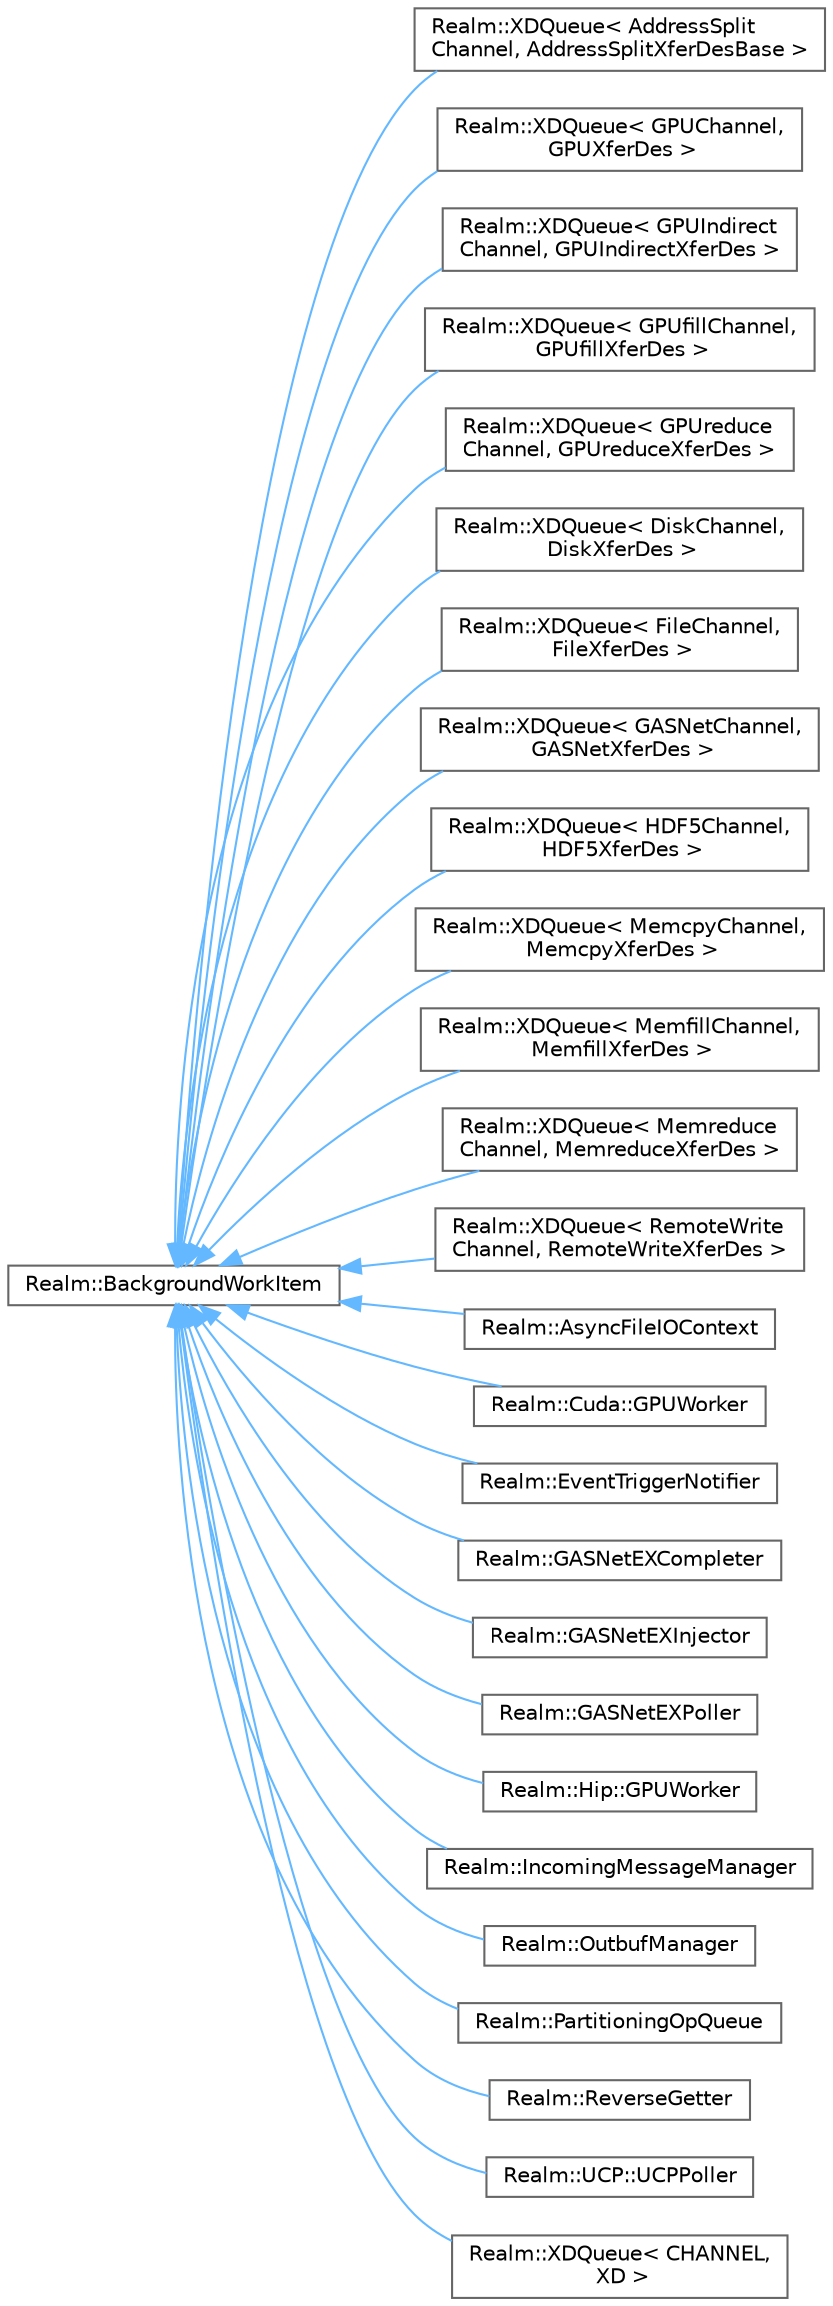 digraph "Graphical Class Hierarchy"
{
 // LATEX_PDF_SIZE
  bgcolor="transparent";
  edge [fontname=Helvetica,fontsize=10,labelfontname=Helvetica,labelfontsize=10];
  node [fontname=Helvetica,fontsize=10,shape=box,height=0.2,width=0.4];
  rankdir="LR";
  Node0 [id="Node000000",label="Realm::BackgroundWorkItem",height=0.2,width=0.4,color="grey40", fillcolor="white", style="filled",URL="$classRealm_1_1BackgroundWorkItem.html",tooltip=" "];
  Node0 -> Node1 [id="edge29_Node000000_Node000001",dir="back",color="steelblue1",style="solid",tooltip=" "];
  Node1 [id="Node000001",label="Realm::XDQueue\< AddressSplit\lChannel, AddressSplitXferDesBase \>",height=0.2,width=0.4,color="grey40", fillcolor="white", style="filled",URL="$classRealm_1_1XDQueue.html",tooltip=" "];
  Node0 -> Node2 [id="edge30_Node000000_Node000002",dir="back",color="steelblue1",style="solid",tooltip=" "];
  Node2 [id="Node000002",label="Realm::XDQueue\< GPUChannel,\l GPUXferDes \>",height=0.2,width=0.4,color="grey40", fillcolor="white", style="filled",URL="$classRealm_1_1XDQueue.html",tooltip=" "];
  Node0 -> Node3 [id="edge31_Node000000_Node000003",dir="back",color="steelblue1",style="solid",tooltip=" "];
  Node3 [id="Node000003",label="Realm::XDQueue\< GPUIndirect\lChannel, GPUIndirectXferDes \>",height=0.2,width=0.4,color="grey40", fillcolor="white", style="filled",URL="$classRealm_1_1XDQueue.html",tooltip=" "];
  Node0 -> Node4 [id="edge32_Node000000_Node000004",dir="back",color="steelblue1",style="solid",tooltip=" "];
  Node4 [id="Node000004",label="Realm::XDQueue\< GPUfillChannel,\l GPUfillXferDes \>",height=0.2,width=0.4,color="grey40", fillcolor="white", style="filled",URL="$classRealm_1_1XDQueue.html",tooltip=" "];
  Node0 -> Node5 [id="edge33_Node000000_Node000005",dir="back",color="steelblue1",style="solid",tooltip=" "];
  Node5 [id="Node000005",label="Realm::XDQueue\< GPUreduce\lChannel, GPUreduceXferDes \>",height=0.2,width=0.4,color="grey40", fillcolor="white", style="filled",URL="$classRealm_1_1XDQueue.html",tooltip=" "];
  Node0 -> Node6 [id="edge34_Node000000_Node000006",dir="back",color="steelblue1",style="solid",tooltip=" "];
  Node6 [id="Node000006",label="Realm::XDQueue\< DiskChannel,\l DiskXferDes \>",height=0.2,width=0.4,color="grey40", fillcolor="white", style="filled",URL="$classRealm_1_1XDQueue.html",tooltip=" "];
  Node0 -> Node7 [id="edge35_Node000000_Node000007",dir="back",color="steelblue1",style="solid",tooltip=" "];
  Node7 [id="Node000007",label="Realm::XDQueue\< FileChannel,\l FileXferDes \>",height=0.2,width=0.4,color="grey40", fillcolor="white", style="filled",URL="$classRealm_1_1XDQueue.html",tooltip=" "];
  Node0 -> Node8 [id="edge36_Node000000_Node000008",dir="back",color="steelblue1",style="solid",tooltip=" "];
  Node8 [id="Node000008",label="Realm::XDQueue\< GASNetChannel,\l GASNetXferDes \>",height=0.2,width=0.4,color="grey40", fillcolor="white", style="filled",URL="$classRealm_1_1XDQueue.html",tooltip=" "];
  Node0 -> Node9 [id="edge37_Node000000_Node000009",dir="back",color="steelblue1",style="solid",tooltip=" "];
  Node9 [id="Node000009",label="Realm::XDQueue\< HDF5Channel,\l HDF5XferDes \>",height=0.2,width=0.4,color="grey40", fillcolor="white", style="filled",URL="$classRealm_1_1XDQueue.html",tooltip=" "];
  Node0 -> Node10 [id="edge38_Node000000_Node000010",dir="back",color="steelblue1",style="solid",tooltip=" "];
  Node10 [id="Node000010",label="Realm::XDQueue\< MemcpyChannel,\l MemcpyXferDes \>",height=0.2,width=0.4,color="grey40", fillcolor="white", style="filled",URL="$classRealm_1_1XDQueue.html",tooltip=" "];
  Node0 -> Node11 [id="edge39_Node000000_Node000011",dir="back",color="steelblue1",style="solid",tooltip=" "];
  Node11 [id="Node000011",label="Realm::XDQueue\< MemfillChannel,\l MemfillXferDes \>",height=0.2,width=0.4,color="grey40", fillcolor="white", style="filled",URL="$classRealm_1_1XDQueue.html",tooltip=" "];
  Node0 -> Node12 [id="edge40_Node000000_Node000012",dir="back",color="steelblue1",style="solid",tooltip=" "];
  Node12 [id="Node000012",label="Realm::XDQueue\< Memreduce\lChannel, MemreduceXferDes \>",height=0.2,width=0.4,color="grey40", fillcolor="white", style="filled",URL="$classRealm_1_1XDQueue.html",tooltip=" "];
  Node0 -> Node13 [id="edge41_Node000000_Node000013",dir="back",color="steelblue1",style="solid",tooltip=" "];
  Node13 [id="Node000013",label="Realm::XDQueue\< RemoteWrite\lChannel, RemoteWriteXferDes \>",height=0.2,width=0.4,color="grey40", fillcolor="white", style="filled",URL="$classRealm_1_1XDQueue.html",tooltip=" "];
  Node0 -> Node14 [id="edge42_Node000000_Node000014",dir="back",color="steelblue1",style="solid",tooltip=" "];
  Node14 [id="Node000014",label="Realm::AsyncFileIOContext",height=0.2,width=0.4,color="grey40", fillcolor="white", style="filled",URL="$classRealm_1_1AsyncFileIOContext.html",tooltip=" "];
  Node0 -> Node15 [id="edge43_Node000000_Node000015",dir="back",color="steelblue1",style="solid",tooltip=" "];
  Node15 [id="Node000015",label="Realm::Cuda::GPUWorker",height=0.2,width=0.4,color="grey40", fillcolor="white", style="filled",URL="$classRealm_1_1Cuda_1_1GPUWorker.html",tooltip=" "];
  Node0 -> Node16 [id="edge44_Node000000_Node000016",dir="back",color="steelblue1",style="solid",tooltip=" "];
  Node16 [id="Node000016",label="Realm::EventTriggerNotifier",height=0.2,width=0.4,color="grey40", fillcolor="white", style="filled",URL="$classRealm_1_1EventTriggerNotifier.html",tooltip=" "];
  Node0 -> Node17 [id="edge45_Node000000_Node000017",dir="back",color="steelblue1",style="solid",tooltip=" "];
  Node17 [id="Node000017",label="Realm::GASNetEXCompleter",height=0.2,width=0.4,color="grey40", fillcolor="white", style="filled",URL="$classRealm_1_1GASNetEXCompleter.html",tooltip=" "];
  Node0 -> Node18 [id="edge46_Node000000_Node000018",dir="back",color="steelblue1",style="solid",tooltip=" "];
  Node18 [id="Node000018",label="Realm::GASNetEXInjector",height=0.2,width=0.4,color="grey40", fillcolor="white", style="filled",URL="$classRealm_1_1GASNetEXInjector.html",tooltip=" "];
  Node0 -> Node19 [id="edge47_Node000000_Node000019",dir="back",color="steelblue1",style="solid",tooltip=" "];
  Node19 [id="Node000019",label="Realm::GASNetEXPoller",height=0.2,width=0.4,color="grey40", fillcolor="white", style="filled",URL="$classRealm_1_1GASNetEXPoller.html",tooltip=" "];
  Node0 -> Node20 [id="edge48_Node000000_Node000020",dir="back",color="steelblue1",style="solid",tooltip=" "];
  Node20 [id="Node000020",label="Realm::Hip::GPUWorker",height=0.2,width=0.4,color="grey40", fillcolor="white", style="filled",URL="$classRealm_1_1Hip_1_1GPUWorker.html",tooltip=" "];
  Node0 -> Node21 [id="edge49_Node000000_Node000021",dir="back",color="steelblue1",style="solid",tooltip=" "];
  Node21 [id="Node000021",label="Realm::IncomingMessageManager",height=0.2,width=0.4,color="grey40", fillcolor="white", style="filled",URL="$classRealm_1_1IncomingMessageManager.html",tooltip=" "];
  Node0 -> Node22 [id="edge50_Node000000_Node000022",dir="back",color="steelblue1",style="solid",tooltip=" "];
  Node22 [id="Node000022",label="Realm::OutbufManager",height=0.2,width=0.4,color="grey40", fillcolor="white", style="filled",URL="$classRealm_1_1OutbufManager.html",tooltip=" "];
  Node0 -> Node23 [id="edge51_Node000000_Node000023",dir="back",color="steelblue1",style="solid",tooltip=" "];
  Node23 [id="Node000023",label="Realm::PartitioningOpQueue",height=0.2,width=0.4,color="grey40", fillcolor="white", style="filled",URL="$classRealm_1_1PartitioningOpQueue.html",tooltip=" "];
  Node0 -> Node24 [id="edge52_Node000000_Node000024",dir="back",color="steelblue1",style="solid",tooltip=" "];
  Node24 [id="Node000024",label="Realm::ReverseGetter",height=0.2,width=0.4,color="grey40", fillcolor="white", style="filled",URL="$classRealm_1_1ReverseGetter.html",tooltip=" "];
  Node0 -> Node25 [id="edge53_Node000000_Node000025",dir="back",color="steelblue1",style="solid",tooltip=" "];
  Node25 [id="Node000025",label="Realm::UCP::UCPPoller",height=0.2,width=0.4,color="grey40", fillcolor="white", style="filled",URL="$classRealm_1_1UCP_1_1UCPPoller.html",tooltip=" "];
  Node0 -> Node26 [id="edge54_Node000000_Node000026",dir="back",color="steelblue1",style="solid",tooltip=" "];
  Node26 [id="Node000026",label="Realm::XDQueue\< CHANNEL,\l XD \>",height=0.2,width=0.4,color="grey40", fillcolor="white", style="filled",URL="$classRealm_1_1XDQueue.html",tooltip=" "];
}
